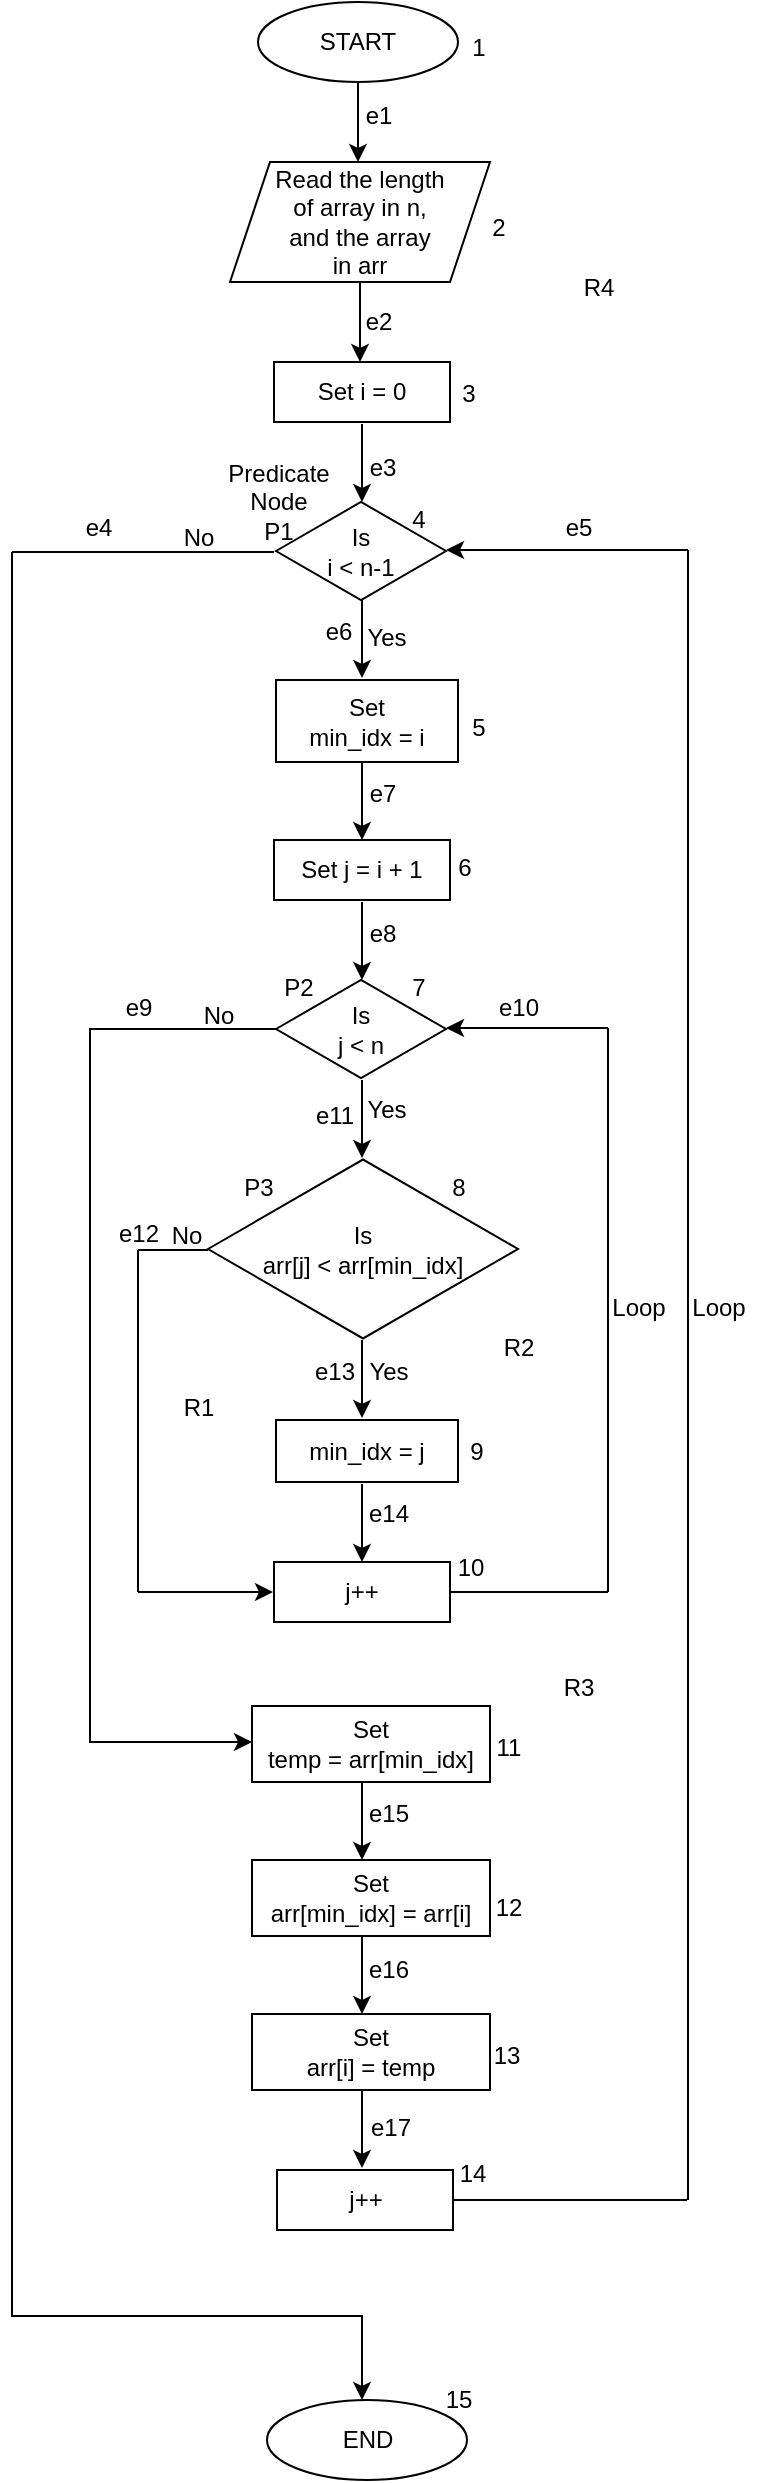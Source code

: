 <mxfile version="22.0.8" type="device">
  <diagram id="C5RBs43oDa-KdzZeNtuy" name="Page-1">
    <mxGraphModel dx="880" dy="484" grid="1" gridSize="10" guides="1" tooltips="1" connect="1" arrows="1" fold="1" page="1" pageScale="1" pageWidth="827" pageHeight="1169" math="0" shadow="0">
      <root>
        <mxCell id="WIyWlLk6GJQsqaUBKTNV-0" />
        <mxCell id="WIyWlLk6GJQsqaUBKTNV-1" parent="WIyWlLk6GJQsqaUBKTNV-0" />
        <mxCell id="k977jamux4XJl_YSITcb-2" style="edgeStyle=orthogonalEdgeStyle;rounded=0;orthogonalLoop=1;jettySize=auto;html=1;exitX=0.5;exitY=1;exitDx=0;exitDy=0;" parent="WIyWlLk6GJQsqaUBKTNV-1" source="k977jamux4XJl_YSITcb-0" edge="1">
          <mxGeometry relative="1" as="geometry">
            <mxPoint x="390" y="130" as="targetPoint" />
          </mxGeometry>
        </mxCell>
        <mxCell id="k977jamux4XJl_YSITcb-0" value="START" style="ellipse;whiteSpace=wrap;html=1;" parent="WIyWlLk6GJQsqaUBKTNV-1" vertex="1">
          <mxGeometry x="340" y="50" width="100" height="40" as="geometry" />
        </mxCell>
        <mxCell id="k977jamux4XJl_YSITcb-4" style="edgeStyle=orthogonalEdgeStyle;rounded=0;orthogonalLoop=1;jettySize=auto;html=1;exitX=0.5;exitY=1;exitDx=0;exitDy=0;" parent="WIyWlLk6GJQsqaUBKTNV-1" source="k977jamux4XJl_YSITcb-3" edge="1">
          <mxGeometry relative="1" as="geometry">
            <mxPoint x="391" y="230" as="targetPoint" />
          </mxGeometry>
        </mxCell>
        <mxCell id="k977jamux4XJl_YSITcb-3" value="Read the length&lt;br&gt;of array in n,&lt;br&gt;and the array&lt;br&gt;in arr" style="shape=parallelogram;perimeter=parallelogramPerimeter;whiteSpace=wrap;html=1;fixedSize=1;" parent="WIyWlLk6GJQsqaUBKTNV-1" vertex="1">
          <mxGeometry x="326" y="130" width="130" height="60" as="geometry" />
        </mxCell>
        <mxCell id="k977jamux4XJl_YSITcb-6" style="edgeStyle=orthogonalEdgeStyle;rounded=0;orthogonalLoop=1;jettySize=auto;html=1;exitX=0.5;exitY=1;exitDx=0;exitDy=0;" parent="WIyWlLk6GJQsqaUBKTNV-1" edge="1">
          <mxGeometry relative="1" as="geometry">
            <mxPoint x="392" y="300" as="targetPoint" />
            <mxPoint x="392" y="261" as="sourcePoint" />
          </mxGeometry>
        </mxCell>
        <mxCell id="k977jamux4XJl_YSITcb-5" value="Set i = 0" style="rounded=0;whiteSpace=wrap;html=1;" parent="WIyWlLk6GJQsqaUBKTNV-1" vertex="1">
          <mxGeometry x="348" y="230" width="88" height="30" as="geometry" />
        </mxCell>
        <mxCell id="k977jamux4XJl_YSITcb-7" value="Is&lt;br&gt;i &amp;lt; n-1" style="html=1;whiteSpace=wrap;aspect=fixed;shape=isoRectangle;" parent="WIyWlLk6GJQsqaUBKTNV-1" vertex="1">
          <mxGeometry x="349" y="299" width="85" height="51" as="geometry" />
        </mxCell>
        <mxCell id="k977jamux4XJl_YSITcb-8" value="Set&lt;br&gt;min_idx = i" style="rounded=0;whiteSpace=wrap;html=1;" parent="WIyWlLk6GJQsqaUBKTNV-1" vertex="1">
          <mxGeometry x="349" y="389" width="91" height="41" as="geometry" />
        </mxCell>
        <mxCell id="k977jamux4XJl_YSITcb-11" style="edgeStyle=orthogonalEdgeStyle;rounded=0;orthogonalLoop=1;jettySize=auto;html=1;exitX=0.5;exitY=1;exitDx=0;exitDy=0;" parent="WIyWlLk6GJQsqaUBKTNV-1" edge="1">
          <mxGeometry relative="1" as="geometry">
            <mxPoint x="392" y="388" as="targetPoint" />
            <mxPoint x="392" y="349" as="sourcePoint" />
          </mxGeometry>
        </mxCell>
        <mxCell id="k977jamux4XJl_YSITcb-12" style="edgeStyle=orthogonalEdgeStyle;rounded=0;orthogonalLoop=1;jettySize=auto;html=1;exitX=0.5;exitY=1;exitDx=0;exitDy=0;" parent="WIyWlLk6GJQsqaUBKTNV-1" edge="1">
          <mxGeometry relative="1" as="geometry">
            <mxPoint x="392" y="469" as="targetPoint" />
            <mxPoint x="392" y="430" as="sourcePoint" />
          </mxGeometry>
        </mxCell>
        <mxCell id="k977jamux4XJl_YSITcb-13" value="Set j = i + 1" style="rounded=0;whiteSpace=wrap;html=1;" parent="WIyWlLk6GJQsqaUBKTNV-1" vertex="1">
          <mxGeometry x="348" y="469" width="88" height="30" as="geometry" />
        </mxCell>
        <mxCell id="k977jamux4XJl_YSITcb-17" style="edgeStyle=orthogonalEdgeStyle;rounded=0;orthogonalLoop=1;jettySize=auto;html=1;exitX=0.5;exitY=1;exitDx=0;exitDy=0;" parent="WIyWlLk6GJQsqaUBKTNV-1" edge="1">
          <mxGeometry relative="1" as="geometry">
            <mxPoint x="392" y="539" as="targetPoint" />
            <mxPoint x="392" y="500" as="sourcePoint" />
          </mxGeometry>
        </mxCell>
        <mxCell id="k977jamux4XJl_YSITcb-18" value="Is&lt;br&gt;j &amp;lt; n" style="html=1;whiteSpace=wrap;aspect=fixed;shape=isoRectangle;" parent="WIyWlLk6GJQsqaUBKTNV-1" vertex="1">
          <mxGeometry x="349" y="538" width="85" height="51" as="geometry" />
        </mxCell>
        <mxCell id="k977jamux4XJl_YSITcb-19" style="edgeStyle=orthogonalEdgeStyle;rounded=0;orthogonalLoop=1;jettySize=auto;html=1;exitX=0.5;exitY=1;exitDx=0;exitDy=0;" parent="WIyWlLk6GJQsqaUBKTNV-1" edge="1">
          <mxGeometry relative="1" as="geometry">
            <mxPoint x="392" y="628" as="targetPoint" />
            <mxPoint x="392" y="589" as="sourcePoint" />
          </mxGeometry>
        </mxCell>
        <mxCell id="k977jamux4XJl_YSITcb-20" value="Is&lt;br&gt;arr[j] &amp;lt; arr[min_idx]" style="html=1;whiteSpace=wrap;aspect=fixed;shape=isoRectangle;" parent="WIyWlLk6GJQsqaUBKTNV-1" vertex="1">
          <mxGeometry x="315" y="627" width="155" height="93" as="geometry" />
        </mxCell>
        <mxCell id="k977jamux4XJl_YSITcb-21" value="min_idx = j" style="rounded=0;whiteSpace=wrap;html=1;" parent="WIyWlLk6GJQsqaUBKTNV-1" vertex="1">
          <mxGeometry x="349" y="759" width="91" height="31" as="geometry" />
        </mxCell>
        <mxCell id="k977jamux4XJl_YSITcb-22" style="edgeStyle=orthogonalEdgeStyle;rounded=0;orthogonalLoop=1;jettySize=auto;html=1;exitX=0.5;exitY=1;exitDx=0;exitDy=0;" parent="WIyWlLk6GJQsqaUBKTNV-1" edge="1">
          <mxGeometry relative="1" as="geometry">
            <mxPoint x="392" y="758" as="targetPoint" />
            <mxPoint x="392" y="719" as="sourcePoint" />
          </mxGeometry>
        </mxCell>
        <mxCell id="k977jamux4XJl_YSITcb-23" style="edgeStyle=orthogonalEdgeStyle;rounded=0;orthogonalLoop=1;jettySize=auto;html=1;exitX=0.5;exitY=1;exitDx=0;exitDy=0;" parent="WIyWlLk6GJQsqaUBKTNV-1" edge="1">
          <mxGeometry relative="1" as="geometry">
            <mxPoint x="392" y="830" as="targetPoint" />
            <mxPoint x="392" y="791" as="sourcePoint" />
          </mxGeometry>
        </mxCell>
        <mxCell id="k977jamux4XJl_YSITcb-24" value="j++" style="rounded=0;whiteSpace=wrap;html=1;" parent="WIyWlLk6GJQsqaUBKTNV-1" vertex="1">
          <mxGeometry x="348" y="830" width="88" height="30" as="geometry" />
        </mxCell>
        <mxCell id="k977jamux4XJl_YSITcb-25" value="Set&lt;br&gt;temp = arr[min_idx]" style="rounded=0;whiteSpace=wrap;html=1;" parent="WIyWlLk6GJQsqaUBKTNV-1" vertex="1">
          <mxGeometry x="337" y="902" width="119" height="38" as="geometry" />
        </mxCell>
        <mxCell id="k977jamux4XJl_YSITcb-26" style="edgeStyle=orthogonalEdgeStyle;rounded=0;orthogonalLoop=1;jettySize=auto;html=1;exitX=0.5;exitY=1;exitDx=0;exitDy=0;" parent="WIyWlLk6GJQsqaUBKTNV-1" edge="1">
          <mxGeometry relative="1" as="geometry">
            <mxPoint x="392" y="979" as="targetPoint" />
            <mxPoint x="392" y="940" as="sourcePoint" />
          </mxGeometry>
        </mxCell>
        <mxCell id="k977jamux4XJl_YSITcb-27" value="Set&lt;br&gt;arr[min_idx] = arr[i]" style="rounded=0;whiteSpace=wrap;html=1;" parent="WIyWlLk6GJQsqaUBKTNV-1" vertex="1">
          <mxGeometry x="337" y="979" width="119" height="38" as="geometry" />
        </mxCell>
        <mxCell id="k977jamux4XJl_YSITcb-28" style="edgeStyle=orthogonalEdgeStyle;rounded=0;orthogonalLoop=1;jettySize=auto;html=1;exitX=0.5;exitY=1;exitDx=0;exitDy=0;" parent="WIyWlLk6GJQsqaUBKTNV-1" edge="1">
          <mxGeometry relative="1" as="geometry">
            <mxPoint x="392" y="1056" as="targetPoint" />
            <mxPoint x="392" y="1017" as="sourcePoint" />
          </mxGeometry>
        </mxCell>
        <mxCell id="k977jamux4XJl_YSITcb-29" value="Set&lt;br&gt;arr[i] = temp" style="rounded=0;whiteSpace=wrap;html=1;" parent="WIyWlLk6GJQsqaUBKTNV-1" vertex="1">
          <mxGeometry x="337" y="1056" width="119" height="38" as="geometry" />
        </mxCell>
        <mxCell id="k977jamux4XJl_YSITcb-30" style="edgeStyle=orthogonalEdgeStyle;rounded=0;orthogonalLoop=1;jettySize=auto;html=1;exitX=0.5;exitY=1;exitDx=0;exitDy=0;" parent="WIyWlLk6GJQsqaUBKTNV-1" edge="1">
          <mxGeometry relative="1" as="geometry">
            <mxPoint x="392" y="1133" as="targetPoint" />
            <mxPoint x="392" y="1094" as="sourcePoint" />
          </mxGeometry>
        </mxCell>
        <mxCell id="k977jamux4XJl_YSITcb-31" value="j++" style="rounded=0;whiteSpace=wrap;html=1;" parent="WIyWlLk6GJQsqaUBKTNV-1" vertex="1">
          <mxGeometry x="349.5" y="1134" width="88" height="30" as="geometry" />
        </mxCell>
        <mxCell id="k977jamux4XJl_YSITcb-34" value="" style="line;strokeWidth=1;html=1;" parent="WIyWlLk6GJQsqaUBKTNV-1" vertex="1">
          <mxGeometry x="280" y="668" width="35" height="12" as="geometry" />
        </mxCell>
        <mxCell id="k977jamux4XJl_YSITcb-36" value="" style="line;strokeWidth=1;direction=south;html=1;" parent="WIyWlLk6GJQsqaUBKTNV-1" vertex="1">
          <mxGeometry x="275" y="674" width="10" height="171" as="geometry" />
        </mxCell>
        <mxCell id="k977jamux4XJl_YSITcb-38" value="" style="edgeStyle=none;orthogonalLoop=1;jettySize=auto;html=1;rounded=0;" parent="WIyWlLk6GJQsqaUBKTNV-1" edge="1">
          <mxGeometry width="100" relative="1" as="geometry">
            <mxPoint x="280" y="845" as="sourcePoint" />
            <mxPoint x="347.5" y="845" as="targetPoint" />
            <Array as="points" />
          </mxGeometry>
        </mxCell>
        <mxCell id="k977jamux4XJl_YSITcb-39" value="" style="edgeStyle=none;orthogonalLoop=1;jettySize=auto;html=1;rounded=0;" parent="WIyWlLk6GJQsqaUBKTNV-1" edge="1">
          <mxGeometry width="100" relative="1" as="geometry">
            <mxPoint x="515" y="563" as="sourcePoint" />
            <mxPoint x="434" y="563" as="targetPoint" />
            <Array as="points" />
          </mxGeometry>
        </mxCell>
        <mxCell id="k977jamux4XJl_YSITcb-40" value="" style="line;strokeWidth=1;direction=south;html=1;" parent="WIyWlLk6GJQsqaUBKTNV-1" vertex="1">
          <mxGeometry x="510" y="563" width="10" height="282" as="geometry" />
        </mxCell>
        <mxCell id="k977jamux4XJl_YSITcb-41" value="" style="line;strokeWidth=1;html=1;" parent="WIyWlLk6GJQsqaUBKTNV-1" vertex="1">
          <mxGeometry x="436" y="839" width="79" height="12" as="geometry" />
        </mxCell>
        <mxCell id="k977jamux4XJl_YSITcb-42" value="" style="line;strokeWidth=1;direction=south;html=1;" parent="WIyWlLk6GJQsqaUBKTNV-1" vertex="1">
          <mxGeometry x="251" y="563" width="10" height="357" as="geometry" />
        </mxCell>
        <mxCell id="k977jamux4XJl_YSITcb-43" value="" style="line;strokeWidth=1;html=1;" parent="WIyWlLk6GJQsqaUBKTNV-1" vertex="1">
          <mxGeometry x="256" y="557.5" width="94" height="12" as="geometry" />
        </mxCell>
        <mxCell id="k977jamux4XJl_YSITcb-44" value="" style="edgeStyle=none;orthogonalLoop=1;jettySize=auto;html=1;rounded=0;" parent="WIyWlLk6GJQsqaUBKTNV-1" edge="1">
          <mxGeometry width="100" relative="1" as="geometry">
            <mxPoint x="255.5" y="920" as="sourcePoint" />
            <mxPoint x="337" y="920" as="targetPoint" />
            <Array as="points" />
          </mxGeometry>
        </mxCell>
        <mxCell id="k977jamux4XJl_YSITcb-45" value="END" style="ellipse;whiteSpace=wrap;html=1;" parent="WIyWlLk6GJQsqaUBKTNV-1" vertex="1">
          <mxGeometry x="344.5" y="1249" width="100" height="40" as="geometry" />
        </mxCell>
        <mxCell id="k977jamux4XJl_YSITcb-46" value="" style="line;strokeWidth=1;direction=south;html=1;" parent="WIyWlLk6GJQsqaUBKTNV-1" vertex="1">
          <mxGeometry x="212" y="325" width="10" height="882" as="geometry" />
        </mxCell>
        <mxCell id="k977jamux4XJl_YSITcb-47" value="" style="line;strokeWidth=1;html=1;" parent="WIyWlLk6GJQsqaUBKTNV-1" vertex="1">
          <mxGeometry x="216.5" y="1201" width="176" height="12" as="geometry" />
        </mxCell>
        <mxCell id="k977jamux4XJl_YSITcb-49" style="edgeStyle=orthogonalEdgeStyle;rounded=0;orthogonalLoop=1;jettySize=auto;html=1;exitX=0.5;exitY=1;exitDx=0;exitDy=0;" parent="WIyWlLk6GJQsqaUBKTNV-1" edge="1">
          <mxGeometry relative="1" as="geometry">
            <mxPoint x="392" y="1249" as="targetPoint" />
            <mxPoint x="392" y="1207" as="sourcePoint" />
          </mxGeometry>
        </mxCell>
        <mxCell id="k977jamux4XJl_YSITcb-50" value="" style="line;strokeWidth=1;html=1;" parent="WIyWlLk6GJQsqaUBKTNV-1" vertex="1">
          <mxGeometry x="217" y="319" width="131" height="12" as="geometry" />
        </mxCell>
        <mxCell id="k977jamux4XJl_YSITcb-51" value="" style="line;strokeWidth=1;direction=south;html=1;" parent="WIyWlLk6GJQsqaUBKTNV-1" vertex="1">
          <mxGeometry x="550" y="324" width="10" height="825" as="geometry" />
        </mxCell>
        <mxCell id="k977jamux4XJl_YSITcb-52" value="" style="edgeStyle=none;orthogonalLoop=1;jettySize=auto;html=1;rounded=0;" parent="WIyWlLk6GJQsqaUBKTNV-1" edge="1">
          <mxGeometry width="100" relative="1" as="geometry">
            <mxPoint x="555" y="324" as="sourcePoint" />
            <mxPoint x="434" y="324" as="targetPoint" />
            <Array as="points" />
          </mxGeometry>
        </mxCell>
        <mxCell id="k977jamux4XJl_YSITcb-53" value="" style="line;strokeWidth=1;html=1;" parent="WIyWlLk6GJQsqaUBKTNV-1" vertex="1">
          <mxGeometry x="437.5" y="1143" width="117" height="12" as="geometry" />
        </mxCell>
        <mxCell id="k977jamux4XJl_YSITcb-54" value="Yes" style="text;html=1;align=center;verticalAlign=middle;resizable=0;points=[];autosize=1;strokeColor=none;fillColor=none;" parent="WIyWlLk6GJQsqaUBKTNV-1" vertex="1">
          <mxGeometry x="384" y="353" width="40" height="30" as="geometry" />
        </mxCell>
        <mxCell id="k977jamux4XJl_YSITcb-55" value="No" style="text;html=1;align=center;verticalAlign=middle;resizable=0;points=[];autosize=1;strokeColor=none;fillColor=none;" parent="WIyWlLk6GJQsqaUBKTNV-1" vertex="1">
          <mxGeometry x="290" y="303" width="40" height="30" as="geometry" />
        </mxCell>
        <mxCell id="k977jamux4XJl_YSITcb-57" value="Yes" style="text;html=1;align=center;verticalAlign=middle;resizable=0;points=[];autosize=1;strokeColor=none;fillColor=none;" parent="WIyWlLk6GJQsqaUBKTNV-1" vertex="1">
          <mxGeometry x="384" y="589" width="40" height="30" as="geometry" />
        </mxCell>
        <mxCell id="k977jamux4XJl_YSITcb-59" value="No" style="text;html=1;align=center;verticalAlign=middle;resizable=0;points=[];autosize=1;strokeColor=none;fillColor=none;" parent="WIyWlLk6GJQsqaUBKTNV-1" vertex="1">
          <mxGeometry x="300" y="542" width="40" height="30" as="geometry" />
        </mxCell>
        <mxCell id="k977jamux4XJl_YSITcb-60" value="Yes" style="text;html=1;align=center;verticalAlign=middle;resizable=0;points=[];autosize=1;strokeColor=none;fillColor=none;" parent="WIyWlLk6GJQsqaUBKTNV-1" vertex="1">
          <mxGeometry x="385" y="720" width="40" height="30" as="geometry" />
        </mxCell>
        <mxCell id="k977jamux4XJl_YSITcb-61" value="No" style="text;html=1;align=center;verticalAlign=middle;resizable=0;points=[];autosize=1;strokeColor=none;fillColor=none;" parent="WIyWlLk6GJQsqaUBKTNV-1" vertex="1">
          <mxGeometry x="284" y="652" width="40" height="30" as="geometry" />
        </mxCell>
        <mxCell id="k977jamux4XJl_YSITcb-62" value="Loop" style="text;html=1;align=center;verticalAlign=middle;resizable=0;points=[];autosize=1;strokeColor=none;fillColor=none;" parent="WIyWlLk6GJQsqaUBKTNV-1" vertex="1">
          <mxGeometry x="505" y="688" width="50" height="30" as="geometry" />
        </mxCell>
        <mxCell id="k977jamux4XJl_YSITcb-63" value="Loop" style="text;html=1;align=center;verticalAlign=middle;resizable=0;points=[];autosize=1;strokeColor=none;fillColor=none;" parent="WIyWlLk6GJQsqaUBKTNV-1" vertex="1">
          <mxGeometry x="545" y="688" width="50" height="30" as="geometry" />
        </mxCell>
        <mxCell id="KI02s_OytgTkkjkGD3mK-0" value="1" style="text;html=1;align=center;verticalAlign=middle;resizable=0;points=[];autosize=1;strokeColor=none;fillColor=none;" vertex="1" parent="WIyWlLk6GJQsqaUBKTNV-1">
          <mxGeometry x="435" y="58" width="30" height="30" as="geometry" />
        </mxCell>
        <mxCell id="KI02s_OytgTkkjkGD3mK-1" value="2" style="text;html=1;align=center;verticalAlign=middle;resizable=0;points=[];autosize=1;strokeColor=none;fillColor=none;" vertex="1" parent="WIyWlLk6GJQsqaUBKTNV-1">
          <mxGeometry x="445" y="148" width="30" height="30" as="geometry" />
        </mxCell>
        <mxCell id="KI02s_OytgTkkjkGD3mK-2" value="3" style="text;html=1;align=center;verticalAlign=middle;resizable=0;points=[];autosize=1;strokeColor=none;fillColor=none;" vertex="1" parent="WIyWlLk6GJQsqaUBKTNV-1">
          <mxGeometry x="430" y="231" width="30" height="30" as="geometry" />
        </mxCell>
        <mxCell id="KI02s_OytgTkkjkGD3mK-3" value="e1" style="text;html=1;align=center;verticalAlign=middle;resizable=0;points=[];autosize=1;strokeColor=none;fillColor=none;" vertex="1" parent="WIyWlLk6GJQsqaUBKTNV-1">
          <mxGeometry x="380" y="92" width="40" height="30" as="geometry" />
        </mxCell>
        <mxCell id="KI02s_OytgTkkjkGD3mK-4" value="e2" style="text;html=1;align=center;verticalAlign=middle;resizable=0;points=[];autosize=1;strokeColor=none;fillColor=none;" vertex="1" parent="WIyWlLk6GJQsqaUBKTNV-1">
          <mxGeometry x="380" y="195" width="40" height="30" as="geometry" />
        </mxCell>
        <mxCell id="KI02s_OytgTkkjkGD3mK-5" value="e3" style="text;html=1;align=center;verticalAlign=middle;resizable=0;points=[];autosize=1;strokeColor=none;fillColor=none;" vertex="1" parent="WIyWlLk6GJQsqaUBKTNV-1">
          <mxGeometry x="382" y="268" width="40" height="30" as="geometry" />
        </mxCell>
        <mxCell id="KI02s_OytgTkkjkGD3mK-6" value="4" style="text;html=1;align=center;verticalAlign=middle;resizable=0;points=[];autosize=1;strokeColor=none;fillColor=none;" vertex="1" parent="WIyWlLk6GJQsqaUBKTNV-1">
          <mxGeometry x="405" y="294" width="30" height="30" as="geometry" />
        </mxCell>
        <mxCell id="KI02s_OytgTkkjkGD3mK-7" value="5" style="text;html=1;align=center;verticalAlign=middle;resizable=0;points=[];autosize=1;strokeColor=none;fillColor=none;" vertex="1" parent="WIyWlLk6GJQsqaUBKTNV-1">
          <mxGeometry x="435" y="398" width="30" height="30" as="geometry" />
        </mxCell>
        <mxCell id="KI02s_OytgTkkjkGD3mK-8" value="6" style="text;html=1;align=center;verticalAlign=middle;resizable=0;points=[];autosize=1;strokeColor=none;fillColor=none;" vertex="1" parent="WIyWlLk6GJQsqaUBKTNV-1">
          <mxGeometry x="428" y="468" width="30" height="30" as="geometry" />
        </mxCell>
        <mxCell id="KI02s_OytgTkkjkGD3mK-9" value="7" style="text;html=1;align=center;verticalAlign=middle;resizable=0;points=[];autosize=1;strokeColor=none;fillColor=none;" vertex="1" parent="WIyWlLk6GJQsqaUBKTNV-1">
          <mxGeometry x="405" y="528" width="30" height="30" as="geometry" />
        </mxCell>
        <mxCell id="KI02s_OytgTkkjkGD3mK-10" value="8" style="text;html=1;align=center;verticalAlign=middle;resizable=0;points=[];autosize=1;strokeColor=none;fillColor=none;" vertex="1" parent="WIyWlLk6GJQsqaUBKTNV-1">
          <mxGeometry x="425" y="628" width="30" height="30" as="geometry" />
        </mxCell>
        <mxCell id="KI02s_OytgTkkjkGD3mK-11" value="9" style="text;html=1;align=center;verticalAlign=middle;resizable=0;points=[];autosize=1;strokeColor=none;fillColor=none;" vertex="1" parent="WIyWlLk6GJQsqaUBKTNV-1">
          <mxGeometry x="434" y="760" width="30" height="30" as="geometry" />
        </mxCell>
        <mxCell id="KI02s_OytgTkkjkGD3mK-12" value="10" style="text;html=1;align=center;verticalAlign=middle;resizable=0;points=[];autosize=1;strokeColor=none;fillColor=none;" vertex="1" parent="WIyWlLk6GJQsqaUBKTNV-1">
          <mxGeometry x="426" y="818" width="40" height="30" as="geometry" />
        </mxCell>
        <mxCell id="KI02s_OytgTkkjkGD3mK-13" value="11" style="text;html=1;align=center;verticalAlign=middle;resizable=0;points=[];autosize=1;strokeColor=none;fillColor=none;" vertex="1" parent="WIyWlLk6GJQsqaUBKTNV-1">
          <mxGeometry x="445" y="908" width="40" height="30" as="geometry" />
        </mxCell>
        <mxCell id="KI02s_OytgTkkjkGD3mK-14" value="12" style="text;html=1;align=center;verticalAlign=middle;resizable=0;points=[];autosize=1;strokeColor=none;fillColor=none;" vertex="1" parent="WIyWlLk6GJQsqaUBKTNV-1">
          <mxGeometry x="445" y="988" width="40" height="30" as="geometry" />
        </mxCell>
        <mxCell id="KI02s_OytgTkkjkGD3mK-15" value="13" style="text;html=1;align=center;verticalAlign=middle;resizable=0;points=[];autosize=1;strokeColor=none;fillColor=none;" vertex="1" parent="WIyWlLk6GJQsqaUBKTNV-1">
          <mxGeometry x="444" y="1062" width="40" height="30" as="geometry" />
        </mxCell>
        <mxCell id="KI02s_OytgTkkjkGD3mK-16" value="14" style="text;html=1;align=center;verticalAlign=middle;resizable=0;points=[];autosize=1;strokeColor=none;fillColor=none;" vertex="1" parent="WIyWlLk6GJQsqaUBKTNV-1">
          <mxGeometry x="427" y="1121" width="40" height="30" as="geometry" />
        </mxCell>
        <mxCell id="KI02s_OytgTkkjkGD3mK-17" value="15" style="text;html=1;align=center;verticalAlign=middle;resizable=0;points=[];autosize=1;strokeColor=none;fillColor=none;" vertex="1" parent="WIyWlLk6GJQsqaUBKTNV-1">
          <mxGeometry x="420" y="1234" width="40" height="30" as="geometry" />
        </mxCell>
        <mxCell id="KI02s_OytgTkkjkGD3mK-18" value="e4" style="text;html=1;align=center;verticalAlign=middle;resizable=0;points=[];autosize=1;strokeColor=none;fillColor=none;" vertex="1" parent="WIyWlLk6GJQsqaUBKTNV-1">
          <mxGeometry x="240" y="298" width="40" height="30" as="geometry" />
        </mxCell>
        <mxCell id="KI02s_OytgTkkjkGD3mK-19" value="e5" style="text;html=1;align=center;verticalAlign=middle;resizable=0;points=[];autosize=1;strokeColor=none;fillColor=none;" vertex="1" parent="WIyWlLk6GJQsqaUBKTNV-1">
          <mxGeometry x="480" y="298" width="40" height="30" as="geometry" />
        </mxCell>
        <mxCell id="KI02s_OytgTkkjkGD3mK-20" value="e6" style="text;html=1;align=center;verticalAlign=middle;resizable=0;points=[];autosize=1;strokeColor=none;fillColor=none;" vertex="1" parent="WIyWlLk6GJQsqaUBKTNV-1">
          <mxGeometry x="360" y="350" width="40" height="30" as="geometry" />
        </mxCell>
        <mxCell id="KI02s_OytgTkkjkGD3mK-21" value="e7" style="text;html=1;align=center;verticalAlign=middle;resizable=0;points=[];autosize=1;strokeColor=none;fillColor=none;" vertex="1" parent="WIyWlLk6GJQsqaUBKTNV-1">
          <mxGeometry x="382" y="431" width="40" height="30" as="geometry" />
        </mxCell>
        <mxCell id="KI02s_OytgTkkjkGD3mK-22" value="e8" style="text;html=1;align=center;verticalAlign=middle;resizable=0;points=[];autosize=1;strokeColor=none;fillColor=none;" vertex="1" parent="WIyWlLk6GJQsqaUBKTNV-1">
          <mxGeometry x="382" y="501" width="40" height="30" as="geometry" />
        </mxCell>
        <mxCell id="KI02s_OytgTkkjkGD3mK-23" value="e9" style="text;html=1;align=center;verticalAlign=middle;resizable=0;points=[];autosize=1;strokeColor=none;fillColor=none;" vertex="1" parent="WIyWlLk6GJQsqaUBKTNV-1">
          <mxGeometry x="260" y="538" width="40" height="30" as="geometry" />
        </mxCell>
        <mxCell id="KI02s_OytgTkkjkGD3mK-24" value="e10" style="text;html=1;align=center;verticalAlign=middle;resizable=0;points=[];autosize=1;strokeColor=none;fillColor=none;" vertex="1" parent="WIyWlLk6GJQsqaUBKTNV-1">
          <mxGeometry x="450" y="538" width="40" height="30" as="geometry" />
        </mxCell>
        <mxCell id="KI02s_OytgTkkjkGD3mK-25" value="e11" style="text;html=1;align=center;verticalAlign=middle;resizable=0;points=[];autosize=1;strokeColor=none;fillColor=none;" vertex="1" parent="WIyWlLk6GJQsqaUBKTNV-1">
          <mxGeometry x="358" y="592" width="40" height="30" as="geometry" />
        </mxCell>
        <mxCell id="KI02s_OytgTkkjkGD3mK-27" value="e12" style="text;html=1;align=center;verticalAlign=middle;resizable=0;points=[];autosize=1;strokeColor=none;fillColor=none;" vertex="1" parent="WIyWlLk6GJQsqaUBKTNV-1">
          <mxGeometry x="260" y="651" width="40" height="30" as="geometry" />
        </mxCell>
        <mxCell id="KI02s_OytgTkkjkGD3mK-28" value="e13" style="text;html=1;align=center;verticalAlign=middle;resizable=0;points=[];autosize=1;strokeColor=none;fillColor=none;" vertex="1" parent="WIyWlLk6GJQsqaUBKTNV-1">
          <mxGeometry x="358" y="720" width="40" height="30" as="geometry" />
        </mxCell>
        <mxCell id="KI02s_OytgTkkjkGD3mK-29" value="e14" style="text;html=1;align=center;verticalAlign=middle;resizable=0;points=[];autosize=1;strokeColor=none;fillColor=none;" vertex="1" parent="WIyWlLk6GJQsqaUBKTNV-1">
          <mxGeometry x="385" y="791" width="40" height="30" as="geometry" />
        </mxCell>
        <mxCell id="KI02s_OytgTkkjkGD3mK-30" value="e15" style="text;html=1;align=center;verticalAlign=middle;resizable=0;points=[];autosize=1;strokeColor=none;fillColor=none;" vertex="1" parent="WIyWlLk6GJQsqaUBKTNV-1">
          <mxGeometry x="385" y="941" width="40" height="30" as="geometry" />
        </mxCell>
        <mxCell id="KI02s_OytgTkkjkGD3mK-31" value="e16" style="text;html=1;align=center;verticalAlign=middle;resizable=0;points=[];autosize=1;strokeColor=none;fillColor=none;" vertex="1" parent="WIyWlLk6GJQsqaUBKTNV-1">
          <mxGeometry x="385" y="1019" width="40" height="30" as="geometry" />
        </mxCell>
        <mxCell id="KI02s_OytgTkkjkGD3mK-32" value="e17" style="text;html=1;align=center;verticalAlign=middle;resizable=0;points=[];autosize=1;strokeColor=none;fillColor=none;" vertex="1" parent="WIyWlLk6GJQsqaUBKTNV-1">
          <mxGeometry x="386" y="1098" width="40" height="30" as="geometry" />
        </mxCell>
        <mxCell id="KI02s_OytgTkkjkGD3mK-33" value="R1" style="text;html=1;align=center;verticalAlign=middle;resizable=0;points=[];autosize=1;strokeColor=none;fillColor=none;" vertex="1" parent="WIyWlLk6GJQsqaUBKTNV-1">
          <mxGeometry x="290" y="738" width="40" height="30" as="geometry" />
        </mxCell>
        <mxCell id="KI02s_OytgTkkjkGD3mK-34" value="R2" style="text;html=1;align=center;verticalAlign=middle;resizable=0;points=[];autosize=1;strokeColor=none;fillColor=none;" vertex="1" parent="WIyWlLk6GJQsqaUBKTNV-1">
          <mxGeometry x="450" y="708" width="40" height="30" as="geometry" />
        </mxCell>
        <mxCell id="KI02s_OytgTkkjkGD3mK-35" value="R3" style="text;html=1;align=center;verticalAlign=middle;resizable=0;points=[];autosize=1;strokeColor=none;fillColor=none;" vertex="1" parent="WIyWlLk6GJQsqaUBKTNV-1">
          <mxGeometry x="480" y="878" width="40" height="30" as="geometry" />
        </mxCell>
        <mxCell id="KI02s_OytgTkkjkGD3mK-36" value="R4" style="text;html=1;align=center;verticalAlign=middle;resizable=0;points=[];autosize=1;strokeColor=none;fillColor=none;" vertex="1" parent="WIyWlLk6GJQsqaUBKTNV-1">
          <mxGeometry x="490" y="178" width="40" height="30" as="geometry" />
        </mxCell>
        <mxCell id="KI02s_OytgTkkjkGD3mK-37" value="Predicate&lt;br&gt;Node&lt;br&gt;P1" style="text;html=1;align=center;verticalAlign=middle;resizable=0;points=[];autosize=1;strokeColor=none;fillColor=none;" vertex="1" parent="WIyWlLk6GJQsqaUBKTNV-1">
          <mxGeometry x="315" y="270" width="70" height="60" as="geometry" />
        </mxCell>
        <mxCell id="KI02s_OytgTkkjkGD3mK-38" value="P2" style="text;html=1;align=center;verticalAlign=middle;resizable=0;points=[];autosize=1;strokeColor=none;fillColor=none;" vertex="1" parent="WIyWlLk6GJQsqaUBKTNV-1">
          <mxGeometry x="340" y="528" width="40" height="30" as="geometry" />
        </mxCell>
        <mxCell id="KI02s_OytgTkkjkGD3mK-39" value="P3" style="text;html=1;align=center;verticalAlign=middle;resizable=0;points=[];autosize=1;strokeColor=none;fillColor=none;" vertex="1" parent="WIyWlLk6GJQsqaUBKTNV-1">
          <mxGeometry x="320" y="628" width="40" height="30" as="geometry" />
        </mxCell>
      </root>
    </mxGraphModel>
  </diagram>
</mxfile>
